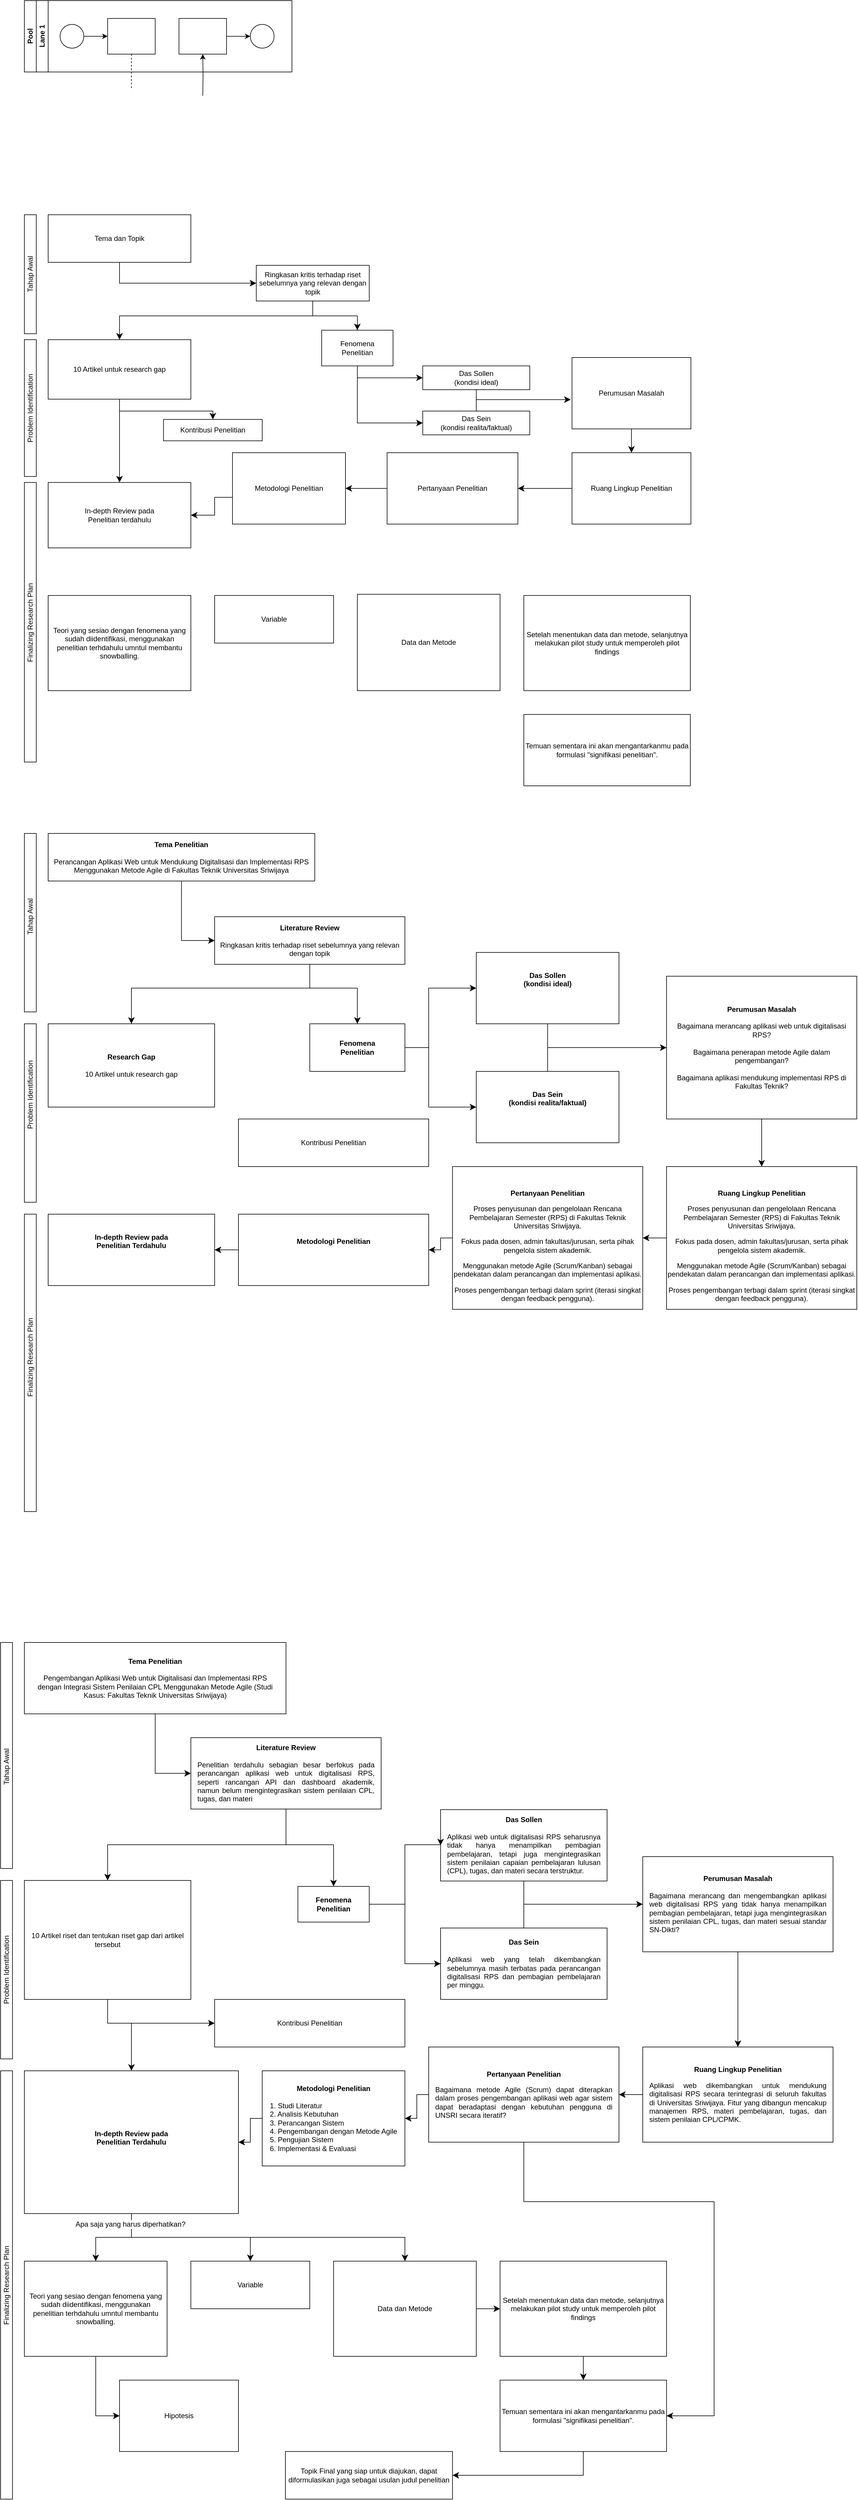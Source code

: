 <mxfile version="28.1.1">
  <diagram id="prtHgNgQTEPvFCAcTncT" name="Page-1">
    <mxGraphModel dx="1944" dy="2840" grid="1" gridSize="10" guides="1" tooltips="1" connect="1" arrows="1" fold="1" page="1" pageScale="1" pageWidth="827" pageHeight="1169" background="none" math="0" shadow="0">
      <root>
        <mxCell id="0" />
        <mxCell id="1" parent="0" />
        <mxCell id="dNxyNK7c78bLwvsdeMH5-19" value="Pool" style="swimlane;html=1;childLayout=stackLayout;resizeParent=1;resizeParentMax=0;horizontal=0;startSize=20;horizontalStack=0;" parent="1" vertex="1">
          <mxGeometry x="120" y="120" width="450" height="120" as="geometry" />
        </mxCell>
        <mxCell id="dNxyNK7c78bLwvsdeMH5-27" value="" style="edgeStyle=orthogonalEdgeStyle;rounded=0;orthogonalLoop=1;jettySize=auto;html=1;dashed=1;endArrow=none;endFill=0;" parent="dNxyNK7c78bLwvsdeMH5-19" source="dNxyNK7c78bLwvsdeMH5-24" edge="1">
          <mxGeometry relative="1" as="geometry">
            <mxPoint x="180" y="150" as="targetPoint" />
          </mxGeometry>
        </mxCell>
        <mxCell id="dNxyNK7c78bLwvsdeMH5-31" style="edgeStyle=orthogonalEdgeStyle;rounded=0;orthogonalLoop=1;jettySize=auto;html=1;endArrow=classic;endFill=1;" parent="dNxyNK7c78bLwvsdeMH5-19" target="dNxyNK7c78bLwvsdeMH5-30" edge="1">
          <mxGeometry relative="1" as="geometry">
            <mxPoint x="300" y="160" as="sourcePoint" />
          </mxGeometry>
        </mxCell>
        <mxCell id="dNxyNK7c78bLwvsdeMH5-20" value="Lane 1" style="swimlane;html=1;startSize=20;horizontal=0;" parent="dNxyNK7c78bLwvsdeMH5-19" vertex="1">
          <mxGeometry x="20" width="430" height="120" as="geometry" />
        </mxCell>
        <mxCell id="dNxyNK7c78bLwvsdeMH5-25" value="" style="edgeStyle=orthogonalEdgeStyle;rounded=0;orthogonalLoop=1;jettySize=auto;html=1;" parent="dNxyNK7c78bLwvsdeMH5-20" source="dNxyNK7c78bLwvsdeMH5-23" target="dNxyNK7c78bLwvsdeMH5-24" edge="1">
          <mxGeometry relative="1" as="geometry" />
        </mxCell>
        <mxCell id="dNxyNK7c78bLwvsdeMH5-23" value="" style="ellipse;whiteSpace=wrap;html=1;" parent="dNxyNK7c78bLwvsdeMH5-20" vertex="1">
          <mxGeometry x="40" y="40" width="40" height="40" as="geometry" />
        </mxCell>
        <mxCell id="dNxyNK7c78bLwvsdeMH5-24" value="" style="rounded=0;whiteSpace=wrap;html=1;fontFamily=Helvetica;fontSize=12;fontColor=#000000;align=center;" parent="dNxyNK7c78bLwvsdeMH5-20" vertex="1">
          <mxGeometry x="120" y="30" width="80" height="60" as="geometry" />
        </mxCell>
        <mxCell id="dNxyNK7c78bLwvsdeMH5-33" value="" style="edgeStyle=orthogonalEdgeStyle;rounded=0;orthogonalLoop=1;jettySize=auto;html=1;endArrow=classic;endFill=1;" parent="dNxyNK7c78bLwvsdeMH5-20" source="dNxyNK7c78bLwvsdeMH5-30" target="dNxyNK7c78bLwvsdeMH5-32" edge="1">
          <mxGeometry relative="1" as="geometry" />
        </mxCell>
        <mxCell id="dNxyNK7c78bLwvsdeMH5-30" value="" style="rounded=0;whiteSpace=wrap;html=1;fontFamily=Helvetica;fontSize=12;fontColor=#000000;align=center;" parent="dNxyNK7c78bLwvsdeMH5-20" vertex="1">
          <mxGeometry x="240" y="30" width="80" height="60" as="geometry" />
        </mxCell>
        <mxCell id="dNxyNK7c78bLwvsdeMH5-32" value="" style="ellipse;whiteSpace=wrap;html=1;" parent="dNxyNK7c78bLwvsdeMH5-20" vertex="1">
          <mxGeometry x="360" y="40" width="40" height="40" as="geometry" />
        </mxCell>
        <mxCell id="nMN_aLY4Aej-MGy4x1CU-2" value="" style="rounded=0;whiteSpace=wrap;html=1;" parent="1" vertex="1">
          <mxGeometry x="120" y="480" width="20" height="200" as="geometry" />
        </mxCell>
        <mxCell id="nMN_aLY4Aej-MGy4x1CU-3" value="Tahap Awal" style="text;html=1;align=center;verticalAlign=middle;whiteSpace=wrap;rounded=0;rotation=-90;" parent="1" vertex="1">
          <mxGeometry x="83.71" y="569.06" width="92.57" height="21.87" as="geometry" />
        </mxCell>
        <mxCell id="nMN_aLY4Aej-MGy4x1CU-5" value="" style="rounded=0;whiteSpace=wrap;html=1;" parent="1" vertex="1">
          <mxGeometry x="120" y="690" width="20" height="230" as="geometry" />
        </mxCell>
        <mxCell id="nMN_aLY4Aej-MGy4x1CU-6" value="Problem Identification" style="text;html=1;align=center;verticalAlign=middle;whiteSpace=wrap;rounded=0;rotation=-90;" parent="1" vertex="1">
          <mxGeometry x="66.86" y="794.06" width="126.29" height="21.87" as="geometry" />
        </mxCell>
        <mxCell id="nMN_aLY4Aej-MGy4x1CU-9" value="" style="rounded=0;whiteSpace=wrap;html=1;" parent="1" vertex="1">
          <mxGeometry x="120" y="930" width="20" height="470" as="geometry" />
        </mxCell>
        <mxCell id="nMN_aLY4Aej-MGy4x1CU-10" value="Finalizing Research Plan" style="text;html=1;align=center;verticalAlign=middle;whiteSpace=wrap;rounded=0;rotation=-90;" parent="1" vertex="1">
          <mxGeometry x="48.42" y="1154.07" width="163.14" height="21.87" as="geometry" />
        </mxCell>
        <mxCell id="nMN_aLY4Aej-MGy4x1CU-13" value="Tema dan Topik" style="rounded=0;whiteSpace=wrap;html=1;" parent="1" vertex="1">
          <mxGeometry x="160" y="480" width="240" height="80" as="geometry" />
        </mxCell>
        <mxCell id="nMN_aLY4Aej-MGy4x1CU-15" value="Ringkasan kritis terhadap riset sebelumnya yang relevan dengan topik" style="rounded=0;whiteSpace=wrap;html=1;" parent="1" vertex="1">
          <mxGeometry x="510" y="565" width="190" height="60" as="geometry" />
        </mxCell>
        <mxCell id="nMN_aLY4Aej-MGy4x1CU-22" value="10 Artikel untuk research gap" style="rounded=0;whiteSpace=wrap;html=1;" parent="1" vertex="1">
          <mxGeometry x="160" y="690" width="240" height="100" as="geometry" />
        </mxCell>
        <mxCell id="nMN_aLY4Aej-MGy4x1CU-24" value="Fenomena&lt;div&gt;Penelitian&lt;/div&gt;" style="rounded=0;whiteSpace=wrap;html=1;" parent="1" vertex="1">
          <mxGeometry x="620" y="674.06" width="120" height="60" as="geometry" />
        </mxCell>
        <mxCell id="nMN_aLY4Aej-MGy4x1CU-33" value="" style="edgeStyle=segmentEdgeStyle;endArrow=classic;html=1;curved=0;rounded=0;endSize=8;startSize=8;fontSize=12;exitX=0.5;exitY=1;exitDx=0;exitDy=0;entryX=0;entryY=0.5;entryDx=0;entryDy=0;" parent="1" source="nMN_aLY4Aej-MGy4x1CU-13" target="nMN_aLY4Aej-MGy4x1CU-15" edge="1">
          <mxGeometry width="50" height="50" relative="1" as="geometry">
            <mxPoint x="370" y="600" as="sourcePoint" />
            <mxPoint x="280" y="630" as="targetPoint" />
            <Array as="points">
              <mxPoint x="280" y="595" />
            </Array>
          </mxGeometry>
        </mxCell>
        <mxCell id="nMN_aLY4Aej-MGy4x1CU-35" value="" style="edgeStyle=elbowEdgeStyle;elbow=vertical;endArrow=classic;html=1;curved=0;rounded=0;endSize=8;startSize=8;fontSize=12;exitX=0.5;exitY=1;exitDx=0;exitDy=0;entryX=0.5;entryY=0;entryDx=0;entryDy=0;" parent="1" source="nMN_aLY4Aej-MGy4x1CU-15" target="nMN_aLY4Aej-MGy4x1CU-22" edge="1">
          <mxGeometry width="50" height="50" relative="1" as="geometry">
            <mxPoint x="370" y="600" as="sourcePoint" />
            <mxPoint x="420" y="550" as="targetPoint" />
            <Array as="points">
              <mxPoint x="520" y="650" />
            </Array>
          </mxGeometry>
        </mxCell>
        <mxCell id="nMN_aLY4Aej-MGy4x1CU-39" value="Das Sollen&lt;div&gt;(kondisi ideal)&lt;/div&gt;" style="rounded=0;whiteSpace=wrap;html=1;" parent="1" vertex="1">
          <mxGeometry x="790" y="734.06" width="180" height="40" as="geometry" />
        </mxCell>
        <mxCell id="nMN_aLY4Aej-MGy4x1CU-40" value="Das Sein&lt;div&gt;(kondisi realita/faktual)&lt;/div&gt;" style="rounded=0;whiteSpace=wrap;html=1;" parent="1" vertex="1">
          <mxGeometry x="790" y="810" width="180" height="40" as="geometry" />
        </mxCell>
        <mxCell id="nMN_aLY4Aej-MGy4x1CU-41" value="" style="edgeStyle=segmentEdgeStyle;endArrow=classic;html=1;curved=0;rounded=0;endSize=8;startSize=8;fontSize=12;exitX=0.5;exitY=1;exitDx=0;exitDy=0;entryX=0;entryY=0.5;entryDx=0;entryDy=0;" parent="1" source="nMN_aLY4Aej-MGy4x1CU-24" target="nMN_aLY4Aej-MGy4x1CU-39" edge="1">
          <mxGeometry width="50" height="50" relative="1" as="geometry">
            <mxPoint x="740" y="760" as="sourcePoint" />
            <mxPoint x="790" y="760" as="targetPoint" />
            <Array as="points">
              <mxPoint x="680" y="754" />
            </Array>
          </mxGeometry>
        </mxCell>
        <mxCell id="nMN_aLY4Aej-MGy4x1CU-44" value="" style="edgeStyle=elbowEdgeStyle;elbow=vertical;endArrow=classic;html=1;curved=0;rounded=0;endSize=8;startSize=8;fontSize=12;entryX=0;entryY=0.5;entryDx=0;entryDy=0;" parent="1" target="nMN_aLY4Aej-MGy4x1CU-40" edge="1">
          <mxGeometry width="50" height="50" relative="1" as="geometry">
            <mxPoint x="680" y="750" as="sourcePoint" />
            <mxPoint x="730" y="850" as="targetPoint" />
            <Array as="points">
              <mxPoint x="740" y="830" />
            </Array>
          </mxGeometry>
        </mxCell>
        <mxCell id="nMN_aLY4Aej-MGy4x1CU-48" value="" style="edgeStyle=elbowEdgeStyle;elbow=vertical;endArrow=classic;html=1;curved=0;rounded=0;endSize=8;startSize=8;fontSize=12;entryX=0.5;entryY=0;entryDx=0;entryDy=0;exitX=0.5;exitY=1;exitDx=0;exitDy=0;" parent="1" source="nMN_aLY4Aej-MGy4x1CU-15" target="nMN_aLY4Aej-MGy4x1CU-24" edge="1">
          <mxGeometry width="50" height="50" relative="1" as="geometry">
            <mxPoint x="600" y="630" as="sourcePoint" />
            <mxPoint x="680" y="660" as="targetPoint" />
            <Array as="points">
              <mxPoint x="640" y="650" />
            </Array>
          </mxGeometry>
        </mxCell>
        <mxCell id="nMN_aLY4Aej-MGy4x1CU-49" value="Perumusan Masalah" style="rounded=0;whiteSpace=wrap;html=1;" parent="1" vertex="1">
          <mxGeometry x="1041" y="720" width="200" height="120" as="geometry" />
        </mxCell>
        <mxCell id="nMN_aLY4Aej-MGy4x1CU-53" value="" style="edgeStyle=segmentEdgeStyle;endArrow=classic;html=1;curved=0;rounded=0;endSize=8;startSize=8;fontSize=12;exitX=0.5;exitY=1;exitDx=0;exitDy=0;entryX=-0.011;entryY=0.59;entryDx=0;entryDy=0;entryPerimeter=0;" parent="1" source="nMN_aLY4Aej-MGy4x1CU-39" target="nMN_aLY4Aej-MGy4x1CU-49" edge="1">
          <mxGeometry width="50" height="50" relative="1" as="geometry">
            <mxPoint x="880" y="870" as="sourcePoint" />
            <mxPoint x="1090" y="791" as="targetPoint" />
            <Array as="points">
              <mxPoint x="880" y="791" />
            </Array>
          </mxGeometry>
        </mxCell>
        <mxCell id="nMN_aLY4Aej-MGy4x1CU-56" value="Kontribusi Penelitian" style="rounded=0;whiteSpace=wrap;html=1;" parent="1" vertex="1">
          <mxGeometry x="354" y="824.06" width="166" height="35.94" as="geometry" />
        </mxCell>
        <mxCell id="nMN_aLY4Aej-MGy4x1CU-58" value="" style="edgeStyle=segmentEdgeStyle;endArrow=classic;html=1;curved=0;rounded=0;endSize=8;startSize=8;fontSize=12;exitX=0.5;exitY=1;exitDx=0;exitDy=0;entryX=0.5;entryY=0;entryDx=0;entryDy=0;" parent="1" source="nMN_aLY4Aej-MGy4x1CU-22" target="nMN_aLY4Aej-MGy4x1CU-56" edge="1">
          <mxGeometry width="50" height="50" relative="1" as="geometry">
            <mxPoint x="440" y="1060" as="sourcePoint" />
            <mxPoint x="490" y="1010" as="targetPoint" />
            <Array as="points">
              <mxPoint x="280" y="810" />
              <mxPoint x="437" y="810" />
            </Array>
          </mxGeometry>
        </mxCell>
        <mxCell id="nMN_aLY4Aej-MGy4x1CU-59" value="In-depth Review pada&lt;div&gt;Penelitian terdahulu&lt;/div&gt;" style="rounded=0;whiteSpace=wrap;html=1;" parent="1" vertex="1">
          <mxGeometry x="160" y="930" width="240" height="110" as="geometry" />
        </mxCell>
        <mxCell id="nMN_aLY4Aej-MGy4x1CU-60" value="" style="endArrow=classic;html=1;rounded=0;fontSize=12;startSize=8;endSize=8;curved=1;exitX=0.5;exitY=1;exitDx=0;exitDy=0;entryX=0.5;entryY=0;entryDx=0;entryDy=0;" parent="1" source="nMN_aLY4Aej-MGy4x1CU-22" target="nMN_aLY4Aej-MGy4x1CU-59" edge="1">
          <mxGeometry width="50" height="50" relative="1" as="geometry">
            <mxPoint x="350" y="920" as="sourcePoint" />
            <mxPoint x="400" y="870" as="targetPoint" />
          </mxGeometry>
        </mxCell>
        <mxCell id="nMN_aLY4Aej-MGy4x1CU-62" value="Metodologi Penelitian" style="rounded=0;whiteSpace=wrap;html=1;" parent="1" vertex="1">
          <mxGeometry x="470" y="880" width="190" height="120" as="geometry" />
        </mxCell>
        <mxCell id="nMN_aLY4Aej-MGy4x1CU-63" value="" style="edgeStyle=segmentEdgeStyle;endArrow=classic;html=1;curved=0;rounded=0;endSize=8;startSize=8;fontSize=12;entryX=1;entryY=0.5;entryDx=0;entryDy=0;exitX=0;exitY=0.5;exitDx=0;exitDy=0;" parent="1" source="nMN_aLY4Aej-MGy4x1CU-62" target="nMN_aLY4Aej-MGy4x1CU-59" edge="1">
          <mxGeometry width="50" height="50" relative="1" as="geometry">
            <mxPoint x="630" y="960" as="sourcePoint" />
            <mxPoint x="680" y="910" as="targetPoint" />
            <Array as="points">
              <mxPoint x="440" y="955" />
              <mxPoint x="440" y="985" />
            </Array>
          </mxGeometry>
        </mxCell>
        <mxCell id="nMN_aLY4Aej-MGy4x1CU-66" value="" style="endArrow=none;html=1;rounded=0;fontSize=12;startSize=8;endSize=8;curved=1;exitX=0.5;exitY=1;exitDx=0;exitDy=0;entryX=0.5;entryY=0;entryDx=0;entryDy=0;" parent="1" source="nMN_aLY4Aej-MGy4x1CU-39" target="nMN_aLY4Aej-MGy4x1CU-40" edge="1">
          <mxGeometry width="50" height="50" relative="1" as="geometry">
            <mxPoint x="1000" y="690" as="sourcePoint" />
            <mxPoint x="1050" y="640" as="targetPoint" />
          </mxGeometry>
        </mxCell>
        <mxCell id="nMN_aLY4Aej-MGy4x1CU-68" value="Ruang Lingkup Penelitian" style="rounded=0;whiteSpace=wrap;html=1;" parent="1" vertex="1">
          <mxGeometry x="1041" y="880" width="200" height="120" as="geometry" />
        </mxCell>
        <mxCell id="nMN_aLY4Aej-MGy4x1CU-70" value="" style="endArrow=classic;html=1;rounded=0;fontSize=12;startSize=8;endSize=8;curved=1;exitX=0.5;exitY=1;exitDx=0;exitDy=0;" parent="1" source="nMN_aLY4Aej-MGy4x1CU-49" target="nMN_aLY4Aej-MGy4x1CU-68" edge="1">
          <mxGeometry width="50" height="50" relative="1" as="geometry">
            <mxPoint x="1110" y="760" as="sourcePoint" />
            <mxPoint x="1160" y="710" as="targetPoint" />
          </mxGeometry>
        </mxCell>
        <mxCell id="nMN_aLY4Aej-MGy4x1CU-71" value="Pertanyaan Penelitian" style="rounded=0;whiteSpace=wrap;html=1;" parent="1" vertex="1">
          <mxGeometry x="730" y="880" width="220" height="120" as="geometry" />
        </mxCell>
        <mxCell id="nMN_aLY4Aej-MGy4x1CU-72" value="" style="endArrow=classic;html=1;rounded=0;fontSize=12;startSize=8;endSize=8;curved=1;exitX=0;exitY=0.5;exitDx=0;exitDy=0;entryX=1;entryY=0.5;entryDx=0;entryDy=0;" parent="1" source="nMN_aLY4Aej-MGy4x1CU-68" target="nMN_aLY4Aej-MGy4x1CU-71" edge="1">
          <mxGeometry width="50" height="50" relative="1" as="geometry">
            <mxPoint x="960" y="840" as="sourcePoint" />
            <mxPoint x="1010" y="790" as="targetPoint" />
          </mxGeometry>
        </mxCell>
        <mxCell id="nMN_aLY4Aej-MGy4x1CU-73" value="" style="endArrow=classic;html=1;rounded=0;fontSize=12;startSize=8;endSize=8;curved=1;exitX=0;exitY=0.5;exitDx=0;exitDy=0;entryX=1;entryY=0.5;entryDx=0;entryDy=0;" parent="1" source="nMN_aLY4Aej-MGy4x1CU-71" target="nMN_aLY4Aej-MGy4x1CU-62" edge="1">
          <mxGeometry width="50" height="50" relative="1" as="geometry">
            <mxPoint x="810" y="840" as="sourcePoint" />
            <mxPoint x="860" y="790" as="targetPoint" />
          </mxGeometry>
        </mxCell>
        <mxCell id="nMN_aLY4Aej-MGy4x1CU-74" value="" style="rounded=0;whiteSpace=wrap;html=1;" parent="1" vertex="1">
          <mxGeometry x="120.01" y="1520" width="20" height="300" as="geometry" />
        </mxCell>
        <mxCell id="nMN_aLY4Aej-MGy4x1CU-75" value="Tahap Awal" style="text;html=1;align=center;verticalAlign=middle;whiteSpace=wrap;rounded=0;rotation=-90;" parent="1" vertex="1">
          <mxGeometry x="83.72" y="1649.06" width="92.57" height="21.87" as="geometry" />
        </mxCell>
        <mxCell id="nMN_aLY4Aej-MGy4x1CU-76" value="" style="rounded=0;whiteSpace=wrap;html=1;" parent="1" vertex="1">
          <mxGeometry x="120.01" y="1840" width="20" height="300" as="geometry" />
        </mxCell>
        <mxCell id="nMN_aLY4Aej-MGy4x1CU-77" value="Problem Identification" style="text;html=1;align=center;verticalAlign=middle;whiteSpace=wrap;rounded=0;rotation=-90;" parent="1" vertex="1">
          <mxGeometry x="66.86" y="1948.13" width="126.29" height="21.87" as="geometry" />
        </mxCell>
        <mxCell id="nMN_aLY4Aej-MGy4x1CU-78" value="" style="rounded=0;whiteSpace=wrap;html=1;" parent="1" vertex="1">
          <mxGeometry x="120.01" y="2160" width="20" height="500" as="geometry" />
        </mxCell>
        <mxCell id="nMN_aLY4Aej-MGy4x1CU-79" value="Finalizing Research Plan" style="text;html=1;align=center;verticalAlign=middle;whiteSpace=wrap;rounded=0;rotation=-90;" parent="1" vertex="1">
          <mxGeometry x="48.44" y="2389.07" width="163.14" height="21.87" as="geometry" />
        </mxCell>
        <mxCell id="nMN_aLY4Aej-MGy4x1CU-80" value="&lt;div&gt;&lt;b&gt;Tema Penelitian&lt;/b&gt;&lt;/div&gt;&lt;div&gt;&lt;br&gt;&lt;/div&gt;Perancangan Aplikasi Web untuk Mendukung Digitalisasi dan Implementasi RPS Menggunakan Metode Agile di Fakultas Teknik Universitas Sriwijaya" style="rounded=0;whiteSpace=wrap;html=1;" parent="1" vertex="1">
          <mxGeometry x="160" y="1520" width="448.44" height="80" as="geometry" />
        </mxCell>
        <mxCell id="nMN_aLY4Aej-MGy4x1CU-81" value="&lt;div&gt;&lt;b&gt;Literature Review&lt;/b&gt;&lt;/div&gt;&lt;div&gt;&lt;br&gt;&lt;/div&gt;Ringkasan kritis terhadap riset sebelumnya yang relevan dengan topik" style="rounded=0;whiteSpace=wrap;html=1;" parent="1" vertex="1">
          <mxGeometry x="440" y="1660" width="320" height="80" as="geometry" />
        </mxCell>
        <mxCell id="nMN_aLY4Aej-MGy4x1CU-82" value="&lt;div&gt;&lt;b&gt;Research Gap&lt;/b&gt;&lt;/div&gt;&lt;div&gt;&lt;br&gt;&lt;/div&gt;10 Artikel untuk research gap" style="rounded=0;whiteSpace=wrap;html=1;" parent="1" vertex="1">
          <mxGeometry x="160" y="1840" width="280" height="140" as="geometry" />
        </mxCell>
        <mxCell id="nMN_aLY4Aej-MGy4x1CU-84" value="" style="edgeStyle=segmentEdgeStyle;endArrow=classic;html=1;curved=0;rounded=0;endSize=8;startSize=8;fontSize=12;exitX=0.5;exitY=1;exitDx=0;exitDy=0;entryX=0;entryY=0.5;entryDx=0;entryDy=0;" parent="1" source="nMN_aLY4Aej-MGy4x1CU-80" target="nMN_aLY4Aej-MGy4x1CU-81" edge="1">
          <mxGeometry width="50" height="50" relative="1" as="geometry">
            <mxPoint x="361.56" y="1640" as="sourcePoint" />
            <mxPoint x="271.56" y="1670" as="targetPoint" />
            <Array as="points">
              <mxPoint x="384" y="1700" />
            </Array>
          </mxGeometry>
        </mxCell>
        <mxCell id="nMN_aLY4Aej-MGy4x1CU-85" value="" style="edgeStyle=elbowEdgeStyle;elbow=vertical;endArrow=classic;html=1;curved=0;rounded=0;endSize=8;startSize=8;fontSize=12;exitX=0.5;exitY=1;exitDx=0;exitDy=0;entryX=0.5;entryY=0;entryDx=0;entryDy=0;" parent="1" source="nMN_aLY4Aej-MGy4x1CU-81" target="nMN_aLY4Aej-MGy4x1CU-82" edge="1">
          <mxGeometry width="50" height="50" relative="1" as="geometry">
            <mxPoint x="361.56" y="1640" as="sourcePoint" />
            <mxPoint x="411.56" y="1590" as="targetPoint" />
            <Array as="points">
              <mxPoint x="460" y="1780" />
            </Array>
          </mxGeometry>
        </mxCell>
        <mxCell id="nMN_aLY4Aej-MGy4x1CU-86" value="&lt;b&gt;Das Sollen&lt;/b&gt;&lt;div&gt;&lt;b&gt;(kondisi ideal)&lt;/b&gt;&lt;/div&gt;&lt;div&gt;&lt;b&gt;&lt;br&gt;&lt;/b&gt;&lt;/div&gt;&lt;div&gt;&lt;b&gt;&lt;br&gt;&lt;/b&gt;&lt;/div&gt;" style="rounded=0;whiteSpace=wrap;html=1;" parent="1" vertex="1">
          <mxGeometry x="880" y="1720" width="240" height="120" as="geometry" />
        </mxCell>
        <mxCell id="nMN_aLY4Aej-MGy4x1CU-87" value="&lt;b&gt;Das Sein&lt;/b&gt;&lt;div&gt;&lt;b&gt;(kondisi realita/faktual)&lt;/b&gt;&lt;/div&gt;&lt;div&gt;&lt;b&gt;&lt;br&gt;&lt;/b&gt;&lt;/div&gt;&lt;div&gt;&lt;b&gt;&lt;br&gt;&lt;/b&gt;&lt;/div&gt;" style="rounded=0;whiteSpace=wrap;html=1;" parent="1" vertex="1">
          <mxGeometry x="880" y="1920" width="240" height="120" as="geometry" />
        </mxCell>
        <mxCell id="nMN_aLY4Aej-MGy4x1CU-121" value="" style="edgeStyle=none;curved=1;rounded=0;orthogonalLoop=1;jettySize=auto;html=1;fontSize=12;startSize=8;endSize=8;" parent="1" source="nMN_aLY4Aej-MGy4x1CU-91" target="nMN_aLY4Aej-MGy4x1CU-100" edge="1">
          <mxGeometry relative="1" as="geometry" />
        </mxCell>
        <mxCell id="nMN_aLY4Aej-MGy4x1CU-91" value="&lt;div&gt;&lt;b&gt;Perumusan Masalah&lt;/b&gt;&lt;/div&gt;&lt;div&gt;&lt;br&gt;&lt;/div&gt;&lt;div&gt;Bagaimana merancang aplikasi web untuk digitalisasi RPS?&lt;/div&gt;&lt;div&gt;&lt;br&gt;&lt;/div&gt;&lt;div&gt;Bagaimana penerapan metode Agile dalam pengembangan?&lt;/div&gt;&lt;div&gt;&lt;br&gt;&lt;/div&gt;&lt;div&gt;Bagaimana aplikasi mendukung implementasi RPS di Fakultas Teknik?&lt;/div&gt;" style="rounded=0;whiteSpace=wrap;html=1;" parent="1" vertex="1">
          <mxGeometry x="1200" y="1760" width="320" height="240" as="geometry" />
        </mxCell>
        <mxCell id="nMN_aLY4Aej-MGy4x1CU-93" value="Kontribusi Penelitian" style="rounded=0;whiteSpace=wrap;html=1;" parent="1" vertex="1">
          <mxGeometry x="480" y="2000" width="320" height="80" as="geometry" />
        </mxCell>
        <mxCell id="nMN_aLY4Aej-MGy4x1CU-95" value="&lt;b&gt;In-depth Review pada&lt;/b&gt;&lt;div&gt;&lt;b&gt;Penelitian Terdahulu&lt;/b&gt;&lt;/div&gt;&lt;div&gt;&lt;b&gt;&lt;br&gt;&lt;/b&gt;&lt;/div&gt;&lt;div&gt;&lt;b&gt;&lt;br&gt;&lt;/b&gt;&lt;/div&gt;" style="rounded=0;whiteSpace=wrap;html=1;" parent="1" vertex="1">
          <mxGeometry x="160" y="2160" width="280" height="120" as="geometry" />
        </mxCell>
        <mxCell id="nMN_aLY4Aej-MGy4x1CU-97" value="&lt;b&gt;Metodologi Penelitian&lt;/b&gt;&lt;div&gt;&lt;br&gt;&lt;/div&gt;&lt;div&gt;&lt;br&gt;&lt;/div&gt;" style="rounded=0;whiteSpace=wrap;html=1;" parent="1" vertex="1">
          <mxGeometry x="480" y="2160" width="320" height="120" as="geometry" />
        </mxCell>
        <mxCell id="nMN_aLY4Aej-MGy4x1CU-98" value="" style="edgeStyle=segmentEdgeStyle;endArrow=classic;html=1;curved=0;rounded=0;endSize=8;startSize=8;fontSize=12;entryX=1;entryY=0.5;entryDx=0;entryDy=0;exitX=0;exitY=0.5;exitDx=0;exitDy=0;" parent="1" source="nMN_aLY4Aej-MGy4x1CU-97" target="nMN_aLY4Aej-MGy4x1CU-95" edge="1">
          <mxGeometry width="50" height="50" relative="1" as="geometry">
            <mxPoint x="621.56" y="2020" as="sourcePoint" />
            <mxPoint x="671.56" y="1970" as="targetPoint" />
            <Array as="points">
              <mxPoint x="480" y="2220" />
              <mxPoint x="480" y="2220" />
            </Array>
          </mxGeometry>
        </mxCell>
        <mxCell id="nMN_aLY4Aej-MGy4x1CU-100" value="&lt;p data-pm-slice=&quot;0 0 []&quot;&gt;&lt;br&gt;&lt;/p&gt;&lt;p data-pm-slice=&quot;0 0 []&quot;&gt;&lt;b&gt;Ruang Lingkup Penelitian&lt;/b&gt;&lt;/p&gt;&lt;p data-pm-slice=&quot;0 0 []&quot;&gt;Proses penyusunan dan pengelolaan Rencana Pembelajaran Semester (RPS) di Fakultas Teknik Universitas Sriwijaya.&lt;/p&gt;&lt;p&gt;&lt;/p&gt;&lt;p&gt;Fokus pada dosen, admin fakultas/jurusan, serta pihak pengelola sistem akademik.&lt;/p&gt;&lt;p&gt;&lt;/p&gt;&lt;p&gt;Menggunakan metode Agile (Scrum/Kanban) sebagai pendekatan dalam perancangan dan implementasi aplikasi.&lt;/p&gt;&lt;p&gt;&lt;/p&gt;&lt;p&gt;Proses pengembangan terbagi dalam sprint (iterasi singkat dengan feedback pengguna).&lt;/p&gt;" style="rounded=0;whiteSpace=wrap;html=1;" parent="1" vertex="1">
          <mxGeometry x="1200" y="2080" width="320" height="240" as="geometry" />
        </mxCell>
        <mxCell id="nMN_aLY4Aej-MGy4x1CU-102" value="&lt;p data-pm-slice=&quot;0 0 []&quot;&gt;&lt;br&gt;&lt;/p&gt;&lt;p data-pm-slice=&quot;0 0 []&quot;&gt;&lt;b&gt;Pertanyaan Penelitian&lt;/b&gt;&lt;/p&gt;&lt;p data-pm-slice=&quot;0 0 []&quot;&gt;Proses penyusunan dan pengelolaan Rencana Pembelajaran Semester (RPS) di Fakultas Teknik Universitas Sriwijaya.&lt;/p&gt;&lt;p&gt;&lt;/p&gt;&lt;p&gt;Fokus pada dosen, admin fakultas/jurusan, serta pihak pengelola sistem akademik.&lt;/p&gt;&lt;p&gt;&lt;/p&gt;&lt;p&gt;Menggunakan metode Agile (Scrum/Kanban) sebagai pendekatan dalam perancangan dan implementasi aplikasi.&lt;/p&gt;&lt;p&gt;&lt;/p&gt;&lt;p&gt;Proses pengembangan terbagi dalam sprint (iterasi singkat dengan feedback pengguna).&lt;/p&gt;" style="rounded=0;whiteSpace=wrap;html=1;" parent="1" vertex="1">
          <mxGeometry x="840" y="2080" width="320" height="240" as="geometry" />
        </mxCell>
        <mxCell id="nMN_aLY4Aej-MGy4x1CU-103" value="" style="endArrow=classic;html=1;rounded=0;fontSize=12;startSize=8;endSize=8;curved=1;exitX=0;exitY=0.5;exitDx=0;exitDy=0;entryX=1;entryY=0.5;entryDx=0;entryDy=0;" parent="1" source="nMN_aLY4Aej-MGy4x1CU-100" target="nMN_aLY4Aej-MGy4x1CU-102" edge="1">
          <mxGeometry width="50" height="50" relative="1" as="geometry">
            <mxPoint x="951.56" y="1900" as="sourcePoint" />
            <mxPoint x="1001.56" y="1850" as="targetPoint" />
          </mxGeometry>
        </mxCell>
        <mxCell id="nMN_aLY4Aej-MGy4x1CU-104" value="" style="endArrow=classic;html=1;rounded=0;fontSize=12;startSize=8;endSize=8;exitX=0;exitY=0.5;exitDx=0;exitDy=0;entryX=1;entryY=0.5;entryDx=0;entryDy=0;edgeStyle=orthogonalEdgeStyle;" parent="1" source="nMN_aLY4Aej-MGy4x1CU-102" target="nMN_aLY4Aej-MGy4x1CU-97" edge="1">
          <mxGeometry width="50" height="50" relative="1" as="geometry">
            <mxPoint x="801.56" y="1900" as="sourcePoint" />
            <mxPoint x="851.56" y="1850" as="targetPoint" />
          </mxGeometry>
        </mxCell>
        <mxCell id="nMN_aLY4Aej-MGy4x1CU-83" value="&lt;b&gt;Fenomena&lt;/b&gt;&lt;div&gt;&lt;b&gt;Penelitian&lt;/b&gt;&lt;/div&gt;" style="rounded=0;whiteSpace=wrap;html=1;" parent="1" vertex="1">
          <mxGeometry x="600" y="1840" width="160" height="80" as="geometry" />
        </mxCell>
        <mxCell id="nMN_aLY4Aej-MGy4x1CU-112" value="" style="edgeStyle=segmentEdgeStyle;endArrow=classic;html=1;curved=0;rounded=0;endSize=8;startSize=8;fontSize=12;exitX=0.5;exitY=1;exitDx=0;exitDy=0;entryX=0.5;entryY=0;entryDx=0;entryDy=0;" parent="1" source="nMN_aLY4Aej-MGy4x1CU-81" target="nMN_aLY4Aej-MGy4x1CU-83" edge="1">
          <mxGeometry width="50" height="50" relative="1" as="geometry">
            <mxPoint x="610" y="1800" as="sourcePoint" />
            <mxPoint x="660" y="1750" as="targetPoint" />
            <Array as="points">
              <mxPoint x="600" y="1780" />
              <mxPoint x="680" y="1780" />
            </Array>
          </mxGeometry>
        </mxCell>
        <mxCell id="nMN_aLY4Aej-MGy4x1CU-114" value="" style="edgeStyle=segmentEdgeStyle;endArrow=classic;html=1;curved=0;rounded=0;endSize=8;startSize=8;fontSize=12;exitX=1;exitY=0.5;exitDx=0;exitDy=0;entryX=0;entryY=0.5;entryDx=0;entryDy=0;" parent="1" source="nMN_aLY4Aej-MGy4x1CU-83" target="nMN_aLY4Aej-MGy4x1CU-86" edge="1">
          <mxGeometry width="50" height="50" relative="1" as="geometry">
            <mxPoint x="890" y="1930" as="sourcePoint" />
            <mxPoint x="840" y="1820" as="targetPoint" />
            <Array as="points">
              <mxPoint x="800" y="1880" />
              <mxPoint x="800" y="1780" />
            </Array>
          </mxGeometry>
        </mxCell>
        <mxCell id="nMN_aLY4Aej-MGy4x1CU-115" value="" style="edgeStyle=segmentEdgeStyle;endArrow=classic;html=1;curved=0;rounded=0;endSize=8;startSize=8;fontSize=12;exitX=1;exitY=0.5;exitDx=0;exitDy=0;entryX=0;entryY=0.5;entryDx=0;entryDy=0;" parent="1" source="nMN_aLY4Aej-MGy4x1CU-83" target="nMN_aLY4Aej-MGy4x1CU-87" edge="1">
          <mxGeometry width="50" height="50" relative="1" as="geometry">
            <mxPoint x="890" y="1930" as="sourcePoint" />
            <mxPoint x="940" y="1880" as="targetPoint" />
            <Array as="points">
              <mxPoint x="800" y="1880" />
              <mxPoint x="800" y="1980" />
            </Array>
          </mxGeometry>
        </mxCell>
        <mxCell id="nMN_aLY4Aej-MGy4x1CU-116" value="" style="edgeStyle=segmentEdgeStyle;endArrow=classic;html=1;curved=0;rounded=0;endSize=8;startSize=8;fontSize=12;exitX=0.5;exitY=0;exitDx=0;exitDy=0;" parent="1" source="nMN_aLY4Aej-MGy4x1CU-87" target="nMN_aLY4Aej-MGy4x1CU-91" edge="1">
          <mxGeometry width="50" height="50" relative="1" as="geometry">
            <mxPoint x="890" y="1930" as="sourcePoint" />
            <mxPoint x="1160" y="1880" as="targetPoint" />
            <Array as="points">
              <mxPoint x="1000" y="1880" />
            </Array>
          </mxGeometry>
        </mxCell>
        <mxCell id="nMN_aLY4Aej-MGy4x1CU-117" value="" style="endArrow=none;html=1;rounded=0;fontSize=12;startSize=8;endSize=8;curved=1;" parent="1" source="nMN_aLY4Aej-MGy4x1CU-87" target="nMN_aLY4Aej-MGy4x1CU-86" edge="1">
          <mxGeometry width="50" height="50" relative="1" as="geometry">
            <mxPoint x="890" y="1930" as="sourcePoint" />
            <mxPoint x="940" y="1850" as="targetPoint" />
          </mxGeometry>
        </mxCell>
        <mxCell id="nMN_aLY4Aej-MGy4x1CU-122" style="edgeStyle=none;curved=1;rounded=0;orthogonalLoop=1;jettySize=auto;html=1;exitX=0.5;exitY=1;exitDx=0;exitDy=0;fontSize=12;startSize=8;endSize=8;" parent="1" source="nMN_aLY4Aej-MGy4x1CU-91" target="nMN_aLY4Aej-MGy4x1CU-91" edge="1">
          <mxGeometry relative="1" as="geometry" />
        </mxCell>
        <mxCell id="2Rb1Rq0uL14Hy_rAvJgN-1" value="Teori yang sesiao dengan fenomena yang sudah diidentifikasi, menggunakan penelitian terhdahulu umntul membantu snowballing." style="rounded=0;whiteSpace=wrap;html=1;" parent="1" vertex="1">
          <mxGeometry x="160" y="1120" width="240" height="160" as="geometry" />
        </mxCell>
        <mxCell id="2Rb1Rq0uL14Hy_rAvJgN-2" value="Temuan sementara ini akan mengantarkanmu pada formulasi &quot;signifikasi penelitian&quot;." style="rounded=0;whiteSpace=wrap;html=1;" parent="1" vertex="1">
          <mxGeometry x="960" y="1320" width="280" height="120" as="geometry" />
        </mxCell>
        <mxCell id="2Rb1Rq0uL14Hy_rAvJgN-3" value="Variable" style="rounded=0;whiteSpace=wrap;html=1;" parent="1" vertex="1">
          <mxGeometry x="440" y="1120" width="200" height="80" as="geometry" />
        </mxCell>
        <mxCell id="2Rb1Rq0uL14Hy_rAvJgN-4" value="Data dan Metode" style="rounded=0;whiteSpace=wrap;html=1;" parent="1" vertex="1">
          <mxGeometry x="680" y="1117.97" width="240" height="162.03" as="geometry" />
        </mxCell>
        <mxCell id="2Rb1Rq0uL14Hy_rAvJgN-5" value="Setelah menentukan data dan metode, selanjutnya melakukan pilot study untuk memperoleh pilot findings" style="rounded=0;whiteSpace=wrap;html=1;" parent="1" vertex="1">
          <mxGeometry x="960" y="1120" width="280" height="160" as="geometry" />
        </mxCell>
        <mxCell id="2Rb1Rq0uL14Hy_rAvJgN-6" value="" style="rounded=0;whiteSpace=wrap;html=1;" parent="1" vertex="1">
          <mxGeometry x="80" y="2880" width="20" height="380" as="geometry" />
        </mxCell>
        <mxCell id="2Rb1Rq0uL14Hy_rAvJgN-7" value="Tahap Awal" style="text;html=1;align=center;verticalAlign=middle;whiteSpace=wrap;rounded=0;rotation=-90;" parent="1" vertex="1">
          <mxGeometry x="43.72" y="3078.13" width="92.57" height="21.87" as="geometry" />
        </mxCell>
        <mxCell id="2Rb1Rq0uL14Hy_rAvJgN-12" value="&lt;div&gt;&lt;b&gt;Tema Penelitian&lt;/b&gt;&lt;/div&gt;&lt;div&gt;&lt;br&gt;&lt;/div&gt;Pengembangan Aplikasi Web untuk Digitalisasi dan Implementasi RPS dengan Integrasi Sistem Penilaian CPL Menggunakan Metode Agile (Studi Kasus: Fakultas Teknik Universitas Sriwijaya)" style="rounded=0;whiteSpace=wrap;html=1;spacingLeft=10;spacingRight=10;" parent="1" vertex="1">
          <mxGeometry x="120" y="2880" width="440" height="120" as="geometry" />
        </mxCell>
        <mxCell id="2Rb1Rq0uL14Hy_rAvJgN-13" value="&lt;div&gt;&lt;b&gt;Literature Review&lt;/b&gt;&lt;/div&gt;&lt;div&gt;&lt;br&gt;&lt;/div&gt;&lt;div style=&quot;text-align: justify;&quot;&gt;&lt;span style=&quot;background-color: transparent; color: light-dark(rgb(0, 0, 0), rgb(255, 255, 255));&quot;&gt;Penelitian terdahulu sebagian besar berfokus pada perancangan aplikasi web untuk digitalisasi RPS, seperti rancangan API dan dashboard akademik, namun belum mengintegrasikan sistem penilaian CPL, tugas, dan materi&lt;/span&gt;&lt;/div&gt;" style="rounded=0;whiteSpace=wrap;html=1;spacingLeft=10;spacingRight=10;" parent="1" vertex="1">
          <mxGeometry x="400" y="3040" width="320" height="120" as="geometry" />
        </mxCell>
        <mxCell id="2Rb1Rq0uL14Hy_rAvJgN-14" value="10 Artikel riset dan tentukan riset gap dari artikel tersebut" style="rounded=0;whiteSpace=wrap;html=1;" parent="1" vertex="1">
          <mxGeometry x="120" y="3280" width="280" height="200" as="geometry" />
        </mxCell>
        <mxCell id="2Rb1Rq0uL14Hy_rAvJgN-15" value="" style="edgeStyle=segmentEdgeStyle;endArrow=classic;html=1;curved=0;rounded=0;endSize=8;startSize=8;fontSize=12;exitX=0.5;exitY=1;exitDx=0;exitDy=0;entryX=0;entryY=0.5;entryDx=0;entryDy=0;" parent="1" source="2Rb1Rq0uL14Hy_rAvJgN-12" target="2Rb1Rq0uL14Hy_rAvJgN-13" edge="1">
          <mxGeometry width="50" height="50" relative="1" as="geometry">
            <mxPoint x="323.12" y="3080" as="sourcePoint" />
            <mxPoint x="233.12" y="3110" as="targetPoint" />
            <Array as="points">
              <mxPoint x="340" y="3100" />
            </Array>
          </mxGeometry>
        </mxCell>
        <mxCell id="2Rb1Rq0uL14Hy_rAvJgN-16" value="" style="edgeStyle=elbowEdgeStyle;elbow=vertical;endArrow=classic;html=1;curved=0;rounded=0;endSize=8;startSize=8;fontSize=12;exitX=0.5;exitY=1;exitDx=0;exitDy=0;entryX=0.5;entryY=0;entryDx=0;entryDy=0;" parent="1" source="2Rb1Rq0uL14Hy_rAvJgN-13" target="2Rb1Rq0uL14Hy_rAvJgN-14" edge="1">
          <mxGeometry width="50" height="50" relative="1" as="geometry">
            <mxPoint x="323.12" y="3080" as="sourcePoint" />
            <mxPoint x="373.12" y="3030" as="targetPoint" />
            <Array as="points">
              <mxPoint x="421.56" y="3220" />
            </Array>
          </mxGeometry>
        </mxCell>
        <mxCell id="2Rb1Rq0uL14Hy_rAvJgN-17" value="&lt;b&gt;Das Sollen&lt;/b&gt;&lt;div&gt;&lt;br&gt;&lt;/div&gt;&lt;div style=&quot;text-align: justify;&quot;&gt;Aplikasi web untuk digitalisasi RPS seharusnya tidak hanya menampilkan pembagian pembelajaran, tetapi juga mengintegrasikan sistem penilaian capaian pembelajaran lulusan (CPL), tugas, dan materi secara terstruktur.&lt;/div&gt;" style="rounded=0;whiteSpace=wrap;html=1;spacingLeft=10;spacingRight=10;" parent="1" vertex="1">
          <mxGeometry x="820" y="3161" width="280" height="120" as="geometry" />
        </mxCell>
        <mxCell id="2Rb1Rq0uL14Hy_rAvJgN-18" value="&lt;b&gt;Das Sein&lt;/b&gt;&lt;div&gt;&lt;br&gt;&lt;/div&gt;&lt;div style=&quot;text-align: justify;&quot;&gt;Aplikasi web yang telah dikembangkan sebelumnya masih terbatas pada perancangan digitalisasi RPS dan pembagian pembelajaran per minggu.&lt;/div&gt;" style="rounded=0;whiteSpace=wrap;html=1;spacingLeft=10;spacingRight=10;align=center;" parent="1" vertex="1">
          <mxGeometry x="820" y="3360" width="280" height="120" as="geometry" />
        </mxCell>
        <mxCell id="2Rb1Rq0uL14Hy_rAvJgN-19" value="" style="edgeStyle=none;curved=1;rounded=0;orthogonalLoop=1;jettySize=auto;html=1;fontSize=12;startSize=8;endSize=8;" parent="1" source="2Rb1Rq0uL14Hy_rAvJgN-20" target="2Rb1Rq0uL14Hy_rAvJgN-26" edge="1">
          <mxGeometry relative="1" as="geometry" />
        </mxCell>
        <mxCell id="2Rb1Rq0uL14Hy_rAvJgN-20" value="&lt;div&gt;&lt;b&gt;Perumusan Masalah&lt;/b&gt;&lt;/div&gt;&lt;div&gt;&lt;b&gt;&lt;br&gt;&lt;/b&gt;&lt;/div&gt;&lt;div style=&quot;text-align: justify;&quot;&gt;&lt;span style=&quot;background-color: transparent; color: light-dark(rgb(0, 0, 0), rgb(255, 255, 255));&quot;&gt;Bagaimana merancang dan mengembangkan aplikasi web digitalisasi RPS yang tidak hanya menampilkan pembagian pembelajaran, tetapi juga &lt;/span&gt;&lt;span style=&quot;text-align: justify; background-color: transparent; color: light-dark(rgb(0, 0, 0), rgb(255, 255, 255));&quot; data-end=&quot;444&quot; data-start=&quot;384&quot;&gt;mengintegrasikan sistem penilaian CPL, tugas, dan materi&lt;/span&gt;&lt;span style=&quot;text-align: justify; background-color: transparent; color: light-dark(rgb(0, 0, 0), rgb(255, 255, 255));&quot;&gt; sesuai standar SN-Dikti?&lt;/span&gt;&lt;/div&gt;" style="rounded=0;whiteSpace=wrap;html=1;verticalAlign=middle;spacingLeft=10;spacingRight=10;" parent="1" vertex="1">
          <mxGeometry x="1160" y="3240" width="320" height="160" as="geometry" />
        </mxCell>
        <mxCell id="2Rb1Rq0uL14Hy_rAvJgN-21" value="Kontribusi Penelitian" style="rounded=0;whiteSpace=wrap;html=1;" parent="1" vertex="1">
          <mxGeometry x="440" y="3480" width="320" height="80" as="geometry" />
        </mxCell>
        <mxCell id="2Rb1Rq0uL14Hy_rAvJgN-52" value="" style="edgeStyle=orthogonalEdgeStyle;rounded=0;orthogonalLoop=1;jettySize=auto;html=1;fontSize=12;startSize=8;endSize=8;" parent="1" source="2Rb1Rq0uL14Hy_rAvJgN-22" target="2Rb1Rq0uL14Hy_rAvJgN-38" edge="1">
          <mxGeometry relative="1" as="geometry">
            <Array as="points">
              <mxPoint x="300" y="3880" />
              <mxPoint x="240" y="3880" />
            </Array>
          </mxGeometry>
        </mxCell>
        <mxCell id="2Rb1Rq0uL14Hy_rAvJgN-22" value="&lt;b&gt;In-depth Review pada&lt;/b&gt;&lt;div&gt;&lt;b&gt;Penelitian Terdahulu&lt;/b&gt;&lt;/div&gt;&lt;div&gt;&lt;b&gt;&lt;br&gt;&lt;/b&gt;&lt;/div&gt;" style="rounded=0;whiteSpace=wrap;html=1;" parent="1" vertex="1">
          <mxGeometry x="120" y="3600" width="360" height="240" as="geometry" />
        </mxCell>
        <mxCell id="2Rb1Rq0uL14Hy_rAvJgN-23" value="" style="endArrow=classic;html=1;rounded=0;fontSize=12;startSize=8;endSize=8;exitX=0.5;exitY=1;exitDx=0;exitDy=0;entryX=0.5;entryY=0;entryDx=0;entryDy=0;edgeStyle=orthogonalEdgeStyle;" parent="1" source="2Rb1Rq0uL14Hy_rAvJgN-14" target="2Rb1Rq0uL14Hy_rAvJgN-22" edge="1">
          <mxGeometry width="50" height="50" relative="1" as="geometry">
            <mxPoint x="303.12" y="3420" as="sourcePoint" />
            <mxPoint x="353.12" y="3370" as="targetPoint" />
            <Array as="points">
              <mxPoint x="260" y="3520" />
              <mxPoint x="300" y="3520" />
            </Array>
          </mxGeometry>
        </mxCell>
        <mxCell id="2Rb1Rq0uL14Hy_rAvJgN-24" value="&lt;b&gt;Metodologi Penelitian&lt;/b&gt;&lt;div&gt;&lt;br&gt;&lt;/div&gt;&lt;div&gt;&lt;div style=&quot;text-align: left;&quot;&gt;1. Studi Literatur&lt;/div&gt;&lt;div style=&quot;text-align: left;&quot;&gt;2. Analisis Kebutuhan&lt;/div&gt;&lt;div style=&quot;text-align: left;&quot;&gt;3. Perancangan Sistem&lt;/div&gt;&lt;div style=&quot;text-align: left;&quot;&gt;4. Pengembangan dengan Metode Agile&lt;/div&gt;&lt;div style=&quot;text-align: left;&quot;&gt;5. Pengujian Sistem&lt;/div&gt;&lt;div style=&quot;text-align: left;&quot;&gt;6. Implementasi &amp;amp; Evaluasi&lt;/div&gt;&lt;/div&gt;" style="rounded=0;whiteSpace=wrap;html=1;" parent="1" vertex="1">
          <mxGeometry x="520" y="3600" width="240" height="160" as="geometry" />
        </mxCell>
        <mxCell id="2Rb1Rq0uL14Hy_rAvJgN-25" value="" style="edgeStyle=segmentEdgeStyle;endArrow=classic;html=1;curved=0;rounded=0;endSize=8;startSize=8;fontSize=12;entryX=1;entryY=0.5;entryDx=0;entryDy=0;exitX=0;exitY=0.5;exitDx=0;exitDy=0;" parent="1" source="2Rb1Rq0uL14Hy_rAvJgN-24" target="2Rb1Rq0uL14Hy_rAvJgN-22" edge="1">
          <mxGeometry width="50" height="50" relative="1" as="geometry">
            <mxPoint x="583.12" y="3460" as="sourcePoint" />
            <mxPoint x="633.12" y="3410" as="targetPoint" />
            <Array as="points">
              <mxPoint x="500" y="3680" />
              <mxPoint x="500" y="3720" />
            </Array>
          </mxGeometry>
        </mxCell>
        <mxCell id="2Rb1Rq0uL14Hy_rAvJgN-26" value="&lt;p data-pm-slice=&quot;0 0 []&quot;&gt;&lt;b style=&quot;background-color: transparent; color: light-dark(rgb(0, 0, 0), rgb(255, 255, 255));&quot;&gt;Ruang Lingkup Penelitian&lt;/b&gt;&lt;/p&gt;&lt;p style=&quot;text-align: justify;&quot; data-pm-slice=&quot;0 0 []&quot;&gt;Aplikasi web dikembangkan untuk mendukung digitalisasi RPS secara terintegrasi di seluruh fakultas di Universitas Sriwijaya. Fitur yang dibangun mencakup manajemen RPS, materi pembelajaran, tugas, dan sistem penilaian CPL/CPMK.&lt;/p&gt;" style="rounded=0;whiteSpace=wrap;html=1;spacingLeft=10;spacingRight=10;" parent="1" vertex="1">
          <mxGeometry x="1160" y="3560" width="320" height="160" as="geometry" />
        </mxCell>
        <mxCell id="2Rb1Rq0uL14Hy_rAvJgN-64" style="edgeStyle=orthogonalEdgeStyle;rounded=0;orthogonalLoop=1;jettySize=auto;html=1;entryX=1;entryY=0.5;entryDx=0;entryDy=0;fontSize=12;startSize=8;endSize=8;exitX=0.5;exitY=1;exitDx=0;exitDy=0;" parent="1" source="2Rb1Rq0uL14Hy_rAvJgN-27" target="2Rb1Rq0uL14Hy_rAvJgN-39" edge="1">
          <mxGeometry relative="1" as="geometry">
            <Array as="points">
              <mxPoint x="960" y="3820" />
              <mxPoint x="1280" y="3820" />
              <mxPoint x="1280" y="4180" />
            </Array>
          </mxGeometry>
        </mxCell>
        <mxCell id="2Rb1Rq0uL14Hy_rAvJgN-27" value="&lt;p data-pm-slice=&quot;0 0 []&quot;&gt;&lt;b style=&quot;background-color: transparent; color: light-dark(rgb(0, 0, 0), rgb(255, 255, 255));&quot;&gt;Pertanyaan Penelitian&lt;/b&gt;&lt;/p&gt;&lt;p style=&quot;text-align: justify;&quot; data-pm-slice=&quot;0 0 []&quot;&gt;Bagaimana metode Agile (Scrum) dapat diterapkan dalam proses pengembangan aplikasi web agar sistem dapat beradaptasi dengan kebutuhan pengguna di UNSRI secara iteratif?&lt;/p&gt;" style="rounded=0;whiteSpace=wrap;html=1;spacingLeft=10;spacingRight=10;" parent="1" vertex="1">
          <mxGeometry x="800" y="3560" width="320" height="160" as="geometry" />
        </mxCell>
        <mxCell id="2Rb1Rq0uL14Hy_rAvJgN-28" value="" style="endArrow=classic;html=1;rounded=0;fontSize=12;startSize=8;endSize=8;curved=1;exitX=0;exitY=0.5;exitDx=0;exitDy=0;entryX=1;entryY=0.5;entryDx=0;entryDy=0;" parent="1" source="2Rb1Rq0uL14Hy_rAvJgN-26" target="2Rb1Rq0uL14Hy_rAvJgN-27" edge="1">
          <mxGeometry width="50" height="50" relative="1" as="geometry">
            <mxPoint x="913.12" y="3340" as="sourcePoint" />
            <mxPoint x="963.12" y="3290" as="targetPoint" />
          </mxGeometry>
        </mxCell>
        <mxCell id="2Rb1Rq0uL14Hy_rAvJgN-29" value="" style="endArrow=classic;html=1;rounded=0;fontSize=12;startSize=8;endSize=8;exitX=0;exitY=0.5;exitDx=0;exitDy=0;entryX=1;entryY=0.5;entryDx=0;entryDy=0;edgeStyle=orthogonalEdgeStyle;" parent="1" source="2Rb1Rq0uL14Hy_rAvJgN-27" target="2Rb1Rq0uL14Hy_rAvJgN-24" edge="1">
          <mxGeometry width="50" height="50" relative="1" as="geometry">
            <mxPoint x="763.12" y="3340" as="sourcePoint" />
            <mxPoint x="813.12" y="3290" as="targetPoint" />
          </mxGeometry>
        </mxCell>
        <mxCell id="2Rb1Rq0uL14Hy_rAvJgN-30" value="&lt;b&gt;Fenomena&lt;/b&gt;&lt;div&gt;&lt;b&gt;Penelitian&lt;/b&gt;&lt;/div&gt;" style="rounded=0;whiteSpace=wrap;html=1;" parent="1" vertex="1">
          <mxGeometry x="580" y="3290" width="120" height="60" as="geometry" />
        </mxCell>
        <mxCell id="2Rb1Rq0uL14Hy_rAvJgN-31" value="" style="edgeStyle=segmentEdgeStyle;endArrow=classic;html=1;curved=0;rounded=0;endSize=8;startSize=8;fontSize=12;exitX=0.5;exitY=1;exitDx=0;exitDy=0;entryX=0.5;entryY=0;entryDx=0;entryDy=0;" parent="1" source="2Rb1Rq0uL14Hy_rAvJgN-13" target="2Rb1Rq0uL14Hy_rAvJgN-30" edge="1">
          <mxGeometry width="50" height="50" relative="1" as="geometry">
            <mxPoint x="571.56" y="3240" as="sourcePoint" />
            <mxPoint x="621.56" y="3190" as="targetPoint" />
            <Array as="points">
              <mxPoint x="560" y="3220" />
              <mxPoint x="640" y="3220" />
            </Array>
          </mxGeometry>
        </mxCell>
        <mxCell id="2Rb1Rq0uL14Hy_rAvJgN-32" value="" style="edgeStyle=segmentEdgeStyle;endArrow=classic;html=1;curved=0;rounded=0;endSize=8;startSize=8;fontSize=12;entryX=0;entryY=0.5;entryDx=0;entryDy=0;exitX=0.5;exitY=1;exitDx=0;exitDy=0;" parent="1" target="2Rb1Rq0uL14Hy_rAvJgN-21" edge="1" source="2Rb1Rq0uL14Hy_rAvJgN-14">
          <mxGeometry width="50" height="50" relative="1" as="geometry">
            <mxPoint x="262" y="3540" as="sourcePoint" />
            <mxPoint x="441.56" y="3320" as="targetPoint" />
            <Array as="points">
              <mxPoint x="260" y="3520" />
            </Array>
          </mxGeometry>
        </mxCell>
        <mxCell id="2Rb1Rq0uL14Hy_rAvJgN-33" value="" style="edgeStyle=segmentEdgeStyle;endArrow=classic;html=1;curved=0;rounded=0;endSize=8;startSize=8;fontSize=12;exitX=1;exitY=0.5;exitDx=0;exitDy=0;entryX=0;entryY=0.5;entryDx=0;entryDy=0;" parent="1" source="2Rb1Rq0uL14Hy_rAvJgN-30" target="2Rb1Rq0uL14Hy_rAvJgN-17" edge="1">
          <mxGeometry width="50" height="50" relative="1" as="geometry">
            <mxPoint x="851.56" y="3370" as="sourcePoint" />
            <mxPoint x="801.56" y="3260" as="targetPoint" />
            <Array as="points">
              <mxPoint x="760" y="3320" />
              <mxPoint x="760" y="3220" />
            </Array>
          </mxGeometry>
        </mxCell>
        <mxCell id="2Rb1Rq0uL14Hy_rAvJgN-34" value="" style="edgeStyle=segmentEdgeStyle;endArrow=classic;html=1;curved=0;rounded=0;endSize=8;startSize=8;fontSize=12;exitX=1;exitY=0.5;exitDx=0;exitDy=0;entryX=0;entryY=0.5;entryDx=0;entryDy=0;" parent="1" source="2Rb1Rq0uL14Hy_rAvJgN-30" target="2Rb1Rq0uL14Hy_rAvJgN-18" edge="1">
          <mxGeometry width="50" height="50" relative="1" as="geometry">
            <mxPoint x="851.56" y="3370" as="sourcePoint" />
            <mxPoint x="901.56" y="3320" as="targetPoint" />
            <Array as="points">
              <mxPoint x="760" y="3320" />
              <mxPoint x="760" y="3420" />
            </Array>
          </mxGeometry>
        </mxCell>
        <mxCell id="2Rb1Rq0uL14Hy_rAvJgN-35" value="" style="edgeStyle=segmentEdgeStyle;endArrow=classic;html=1;curved=0;rounded=0;endSize=8;startSize=8;fontSize=12;exitX=0.5;exitY=0;exitDx=0;exitDy=0;" parent="1" source="2Rb1Rq0uL14Hy_rAvJgN-18" target="2Rb1Rq0uL14Hy_rAvJgN-20" edge="1">
          <mxGeometry width="50" height="50" relative="1" as="geometry">
            <mxPoint x="851.56" y="3370" as="sourcePoint" />
            <mxPoint x="1121.56" y="3320" as="targetPoint" />
            <Array as="points">
              <mxPoint x="960" y="3320" />
            </Array>
          </mxGeometry>
        </mxCell>
        <mxCell id="2Rb1Rq0uL14Hy_rAvJgN-36" value="" style="endArrow=none;html=1;rounded=0;fontSize=12;startSize=8;endSize=8;curved=1;" parent="1" source="2Rb1Rq0uL14Hy_rAvJgN-18" target="2Rb1Rq0uL14Hy_rAvJgN-17" edge="1">
          <mxGeometry width="50" height="50" relative="1" as="geometry">
            <mxPoint x="851.56" y="3370" as="sourcePoint" />
            <mxPoint x="901.56" y="3290" as="targetPoint" />
          </mxGeometry>
        </mxCell>
        <mxCell id="2Rb1Rq0uL14Hy_rAvJgN-37" style="edgeStyle=none;curved=1;rounded=0;orthogonalLoop=1;jettySize=auto;html=1;exitX=0.5;exitY=1;exitDx=0;exitDy=0;fontSize=12;startSize=8;endSize=8;" parent="1" source="2Rb1Rq0uL14Hy_rAvJgN-20" target="2Rb1Rq0uL14Hy_rAvJgN-20" edge="1">
          <mxGeometry relative="1" as="geometry" />
        </mxCell>
        <mxCell id="2Rb1Rq0uL14Hy_rAvJgN-66" style="edgeStyle=orthogonalEdgeStyle;rounded=0;orthogonalLoop=1;jettySize=auto;html=1;entryX=0;entryY=0.5;entryDx=0;entryDy=0;fontSize=12;startSize=8;endSize=8;exitX=0.5;exitY=1;exitDx=0;exitDy=0;" parent="1" source="2Rb1Rq0uL14Hy_rAvJgN-38" target="2Rb1Rq0uL14Hy_rAvJgN-44" edge="1">
          <mxGeometry relative="1" as="geometry" />
        </mxCell>
        <mxCell id="2Rb1Rq0uL14Hy_rAvJgN-38" value="Teori yang sesiao dengan fenomena yang sudah diidentifikasi, menggunakan penelitian terhdahulu umntul membantu snowballing." style="rounded=0;whiteSpace=wrap;html=1;" parent="1" vertex="1">
          <mxGeometry x="120.01" y="3920" width="240" height="160" as="geometry" />
        </mxCell>
        <mxCell id="2Rb1Rq0uL14Hy_rAvJgN-62" style="edgeStyle=orthogonalEdgeStyle;rounded=0;orthogonalLoop=1;jettySize=auto;html=1;entryX=1;entryY=0.5;entryDx=0;entryDy=0;fontSize=12;startSize=8;endSize=8;exitX=0.5;exitY=1;exitDx=0;exitDy=0;" parent="1" source="2Rb1Rq0uL14Hy_rAvJgN-39" target="2Rb1Rq0uL14Hy_rAvJgN-46" edge="1">
          <mxGeometry relative="1" as="geometry">
            <Array as="points">
              <mxPoint x="1060.01" y="4280" />
            </Array>
          </mxGeometry>
        </mxCell>
        <mxCell id="2Rb1Rq0uL14Hy_rAvJgN-39" value="Temuan sementara ini akan mengantarkanmu pada formulasi &quot;signifikasi penelitian&quot;." style="rounded=0;whiteSpace=wrap;html=1;" parent="1" vertex="1">
          <mxGeometry x="920.01" y="4120" width="280" height="120" as="geometry" />
        </mxCell>
        <mxCell id="2Rb1Rq0uL14Hy_rAvJgN-40" value="Variable" style="rounded=0;whiteSpace=wrap;html=1;" parent="1" vertex="1">
          <mxGeometry x="400.01" y="3920.0" width="200" height="80" as="geometry" />
        </mxCell>
        <mxCell id="2Rb1Rq0uL14Hy_rAvJgN-57" value="" style="edgeStyle=none;curved=1;rounded=0;orthogonalLoop=1;jettySize=auto;html=1;fontSize=12;startSize=8;endSize=8;" parent="1" source="2Rb1Rq0uL14Hy_rAvJgN-41" target="2Rb1Rq0uL14Hy_rAvJgN-42" edge="1">
          <mxGeometry relative="1" as="geometry" />
        </mxCell>
        <mxCell id="2Rb1Rq0uL14Hy_rAvJgN-41" value="Data dan Metode" style="rounded=0;whiteSpace=wrap;html=1;" parent="1" vertex="1">
          <mxGeometry x="640.01" y="3920" width="240" height="160" as="geometry" />
        </mxCell>
        <mxCell id="2Rb1Rq0uL14Hy_rAvJgN-58" value="" style="edgeStyle=none;curved=1;rounded=0;orthogonalLoop=1;jettySize=auto;html=1;fontSize=12;startSize=8;endSize=8;" parent="1" source="2Rb1Rq0uL14Hy_rAvJgN-42" target="2Rb1Rq0uL14Hy_rAvJgN-39" edge="1">
          <mxGeometry relative="1" as="geometry" />
        </mxCell>
        <mxCell id="2Rb1Rq0uL14Hy_rAvJgN-42" value="Setelah menentukan data dan metode, selanjutnya melakukan pilot study untuk memperoleh pilot findings" style="rounded=0;whiteSpace=wrap;html=1;" parent="1" vertex="1">
          <mxGeometry x="920.01" y="3920.0" width="280" height="160" as="geometry" />
        </mxCell>
        <mxCell id="2Rb1Rq0uL14Hy_rAvJgN-44" value="Hipotesis" style="rounded=0;whiteSpace=wrap;html=1;" parent="1" vertex="1">
          <mxGeometry x="280.01" y="4120" width="200" height="120" as="geometry" />
        </mxCell>
        <mxCell id="2Rb1Rq0uL14Hy_rAvJgN-46" value="Topik Final yang siap untuk diajukan, dapat diformulasikan juga sebagai usulan judul penelitian" style="rounded=0;whiteSpace=wrap;html=1;" parent="1" vertex="1">
          <mxGeometry x="559" y="4240" width="281" height="80" as="geometry" />
        </mxCell>
        <mxCell id="2Rb1Rq0uL14Hy_rAvJgN-54" value="" style="edgeStyle=segmentEdgeStyle;endArrow=classic;html=1;curved=0;rounded=0;endSize=8;startSize=8;fontSize=12;exitX=0.5;exitY=1;exitDx=0;exitDy=0;entryX=0.5;entryY=0;entryDx=0;entryDy=0;" parent="1" source="2Rb1Rq0uL14Hy_rAvJgN-22" target="2Rb1Rq0uL14Hy_rAvJgN-40" edge="1">
          <mxGeometry width="50" height="50" relative="1" as="geometry">
            <mxPoint x="320" y="3770" as="sourcePoint" />
            <mxPoint x="370" y="3720" as="targetPoint" />
            <Array as="points">
              <mxPoint x="300" y="3880" />
              <mxPoint x="500" y="3880" />
            </Array>
          </mxGeometry>
        </mxCell>
        <mxCell id="2Rb1Rq0uL14Hy_rAvJgN-56" value="" style="edgeStyle=segmentEdgeStyle;endArrow=classic;html=1;curved=0;rounded=0;endSize=8;startSize=8;fontSize=12;exitX=0.5;exitY=1;exitDx=0;exitDy=0;entryX=0.5;entryY=0;entryDx=0;entryDy=0;" parent="1" source="2Rb1Rq0uL14Hy_rAvJgN-22" target="2Rb1Rq0uL14Hy_rAvJgN-41" edge="1">
          <mxGeometry width="50" height="50" relative="1" as="geometry">
            <mxPoint x="480" y="3770" as="sourcePoint" />
            <mxPoint x="530" y="3720" as="targetPoint" />
            <Array as="points">
              <mxPoint x="300" y="3880" />
              <mxPoint x="760" y="3880" />
            </Array>
          </mxGeometry>
        </mxCell>
        <mxCell id="2Rb1Rq0uL14Hy_rAvJgN-65" value="Apa saja yang harus diperhatikan?" style="edgeLabel;html=1;align=center;verticalAlign=middle;resizable=0;points=[];fontSize=12;" parent="2Rb1Rq0uL14Hy_rAvJgN-56" vertex="1" connectable="0">
          <mxGeometry x="-0.935" y="-2" relative="1" as="geometry">
            <mxPoint as="offset" />
          </mxGeometry>
        </mxCell>
        <mxCell id="2Rb1Rq0uL14Hy_rAvJgN-69" value="" style="rounded=0;whiteSpace=wrap;html=1;" parent="1" vertex="1">
          <mxGeometry x="79.99" y="3280" width="20" height="300" as="geometry" />
        </mxCell>
        <mxCell id="2Rb1Rq0uL14Hy_rAvJgN-70" value="Problem Identification" style="text;html=1;align=center;verticalAlign=middle;whiteSpace=wrap;rounded=0;rotation=-90;" parent="1" vertex="1">
          <mxGeometry x="26.85" y="3419.07" width="126.29" height="21.87" as="geometry" />
        </mxCell>
        <mxCell id="M-6RjRjtaTG-J9kCobxB-5" value="" style="rounded=0;whiteSpace=wrap;html=1;" vertex="1" parent="1">
          <mxGeometry x="79.99" y="3600" width="20" height="720" as="geometry" />
        </mxCell>
        <mxCell id="M-6RjRjtaTG-J9kCobxB-6" value="Finalizing Research Plan" style="text;html=1;align=center;verticalAlign=middle;whiteSpace=wrap;rounded=0;rotation=-90;" vertex="1" parent="1">
          <mxGeometry x="8.415" y="3949.07" width="163.14" height="21.87" as="geometry" />
        </mxCell>
      </root>
    </mxGraphModel>
  </diagram>
</mxfile>
